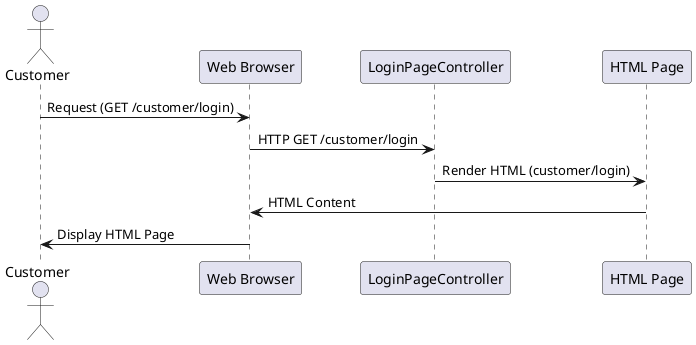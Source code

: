 @startuml
actor Customer
participant "Web Browser" as Browser
participant "LoginPageController" as Controller
participant "HTML Page" as Page

Customer -> Browser: Request (GET /customer/login)
Browser -> Controller: HTTP GET /customer/login
Controller -> Page: Render HTML (customer/login)
Page -> Browser: HTML Content
Browser -> Customer: Display HTML Page
@enduml